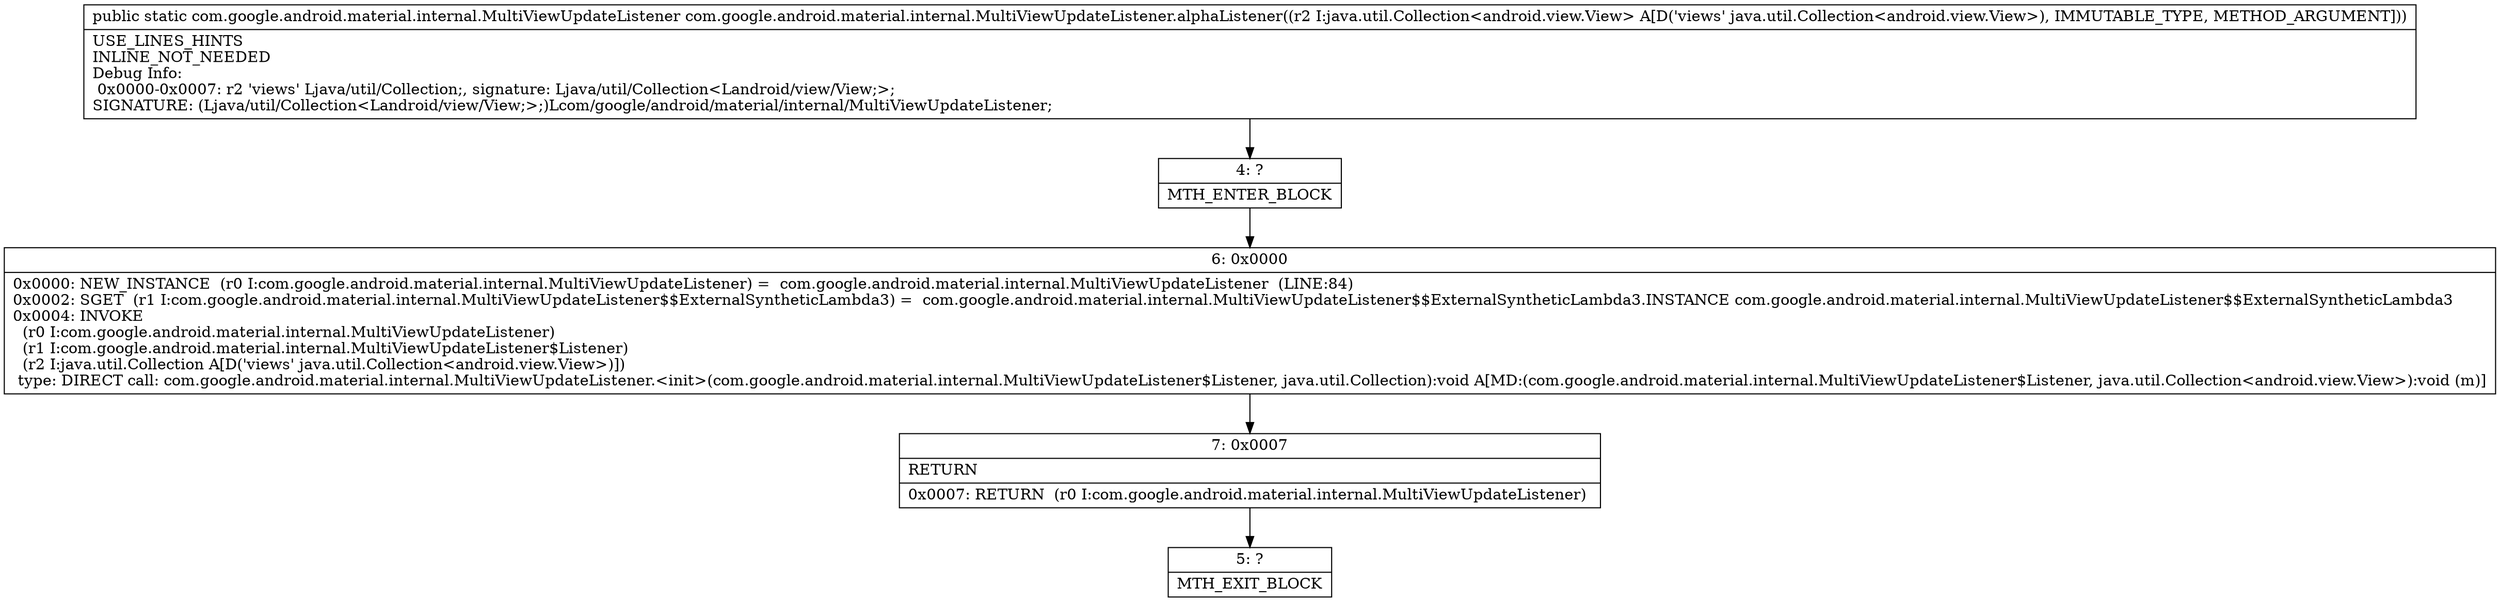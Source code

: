 digraph "CFG forcom.google.android.material.internal.MultiViewUpdateListener.alphaListener(Ljava\/util\/Collection;)Lcom\/google\/android\/material\/internal\/MultiViewUpdateListener;" {
Node_4 [shape=record,label="{4\:\ ?|MTH_ENTER_BLOCK\l}"];
Node_6 [shape=record,label="{6\:\ 0x0000|0x0000: NEW_INSTANCE  (r0 I:com.google.android.material.internal.MultiViewUpdateListener) =  com.google.android.material.internal.MultiViewUpdateListener  (LINE:84)\l0x0002: SGET  (r1 I:com.google.android.material.internal.MultiViewUpdateListener$$ExternalSyntheticLambda3) =  com.google.android.material.internal.MultiViewUpdateListener$$ExternalSyntheticLambda3.INSTANCE com.google.android.material.internal.MultiViewUpdateListener$$ExternalSyntheticLambda3 \l0x0004: INVOKE  \l  (r0 I:com.google.android.material.internal.MultiViewUpdateListener)\l  (r1 I:com.google.android.material.internal.MultiViewUpdateListener$Listener)\l  (r2 I:java.util.Collection A[D('views' java.util.Collection\<android.view.View\>)])\l type: DIRECT call: com.google.android.material.internal.MultiViewUpdateListener.\<init\>(com.google.android.material.internal.MultiViewUpdateListener$Listener, java.util.Collection):void A[MD:(com.google.android.material.internal.MultiViewUpdateListener$Listener, java.util.Collection\<android.view.View\>):void (m)]\l}"];
Node_7 [shape=record,label="{7\:\ 0x0007|RETURN\l|0x0007: RETURN  (r0 I:com.google.android.material.internal.MultiViewUpdateListener) \l}"];
Node_5 [shape=record,label="{5\:\ ?|MTH_EXIT_BLOCK\l}"];
MethodNode[shape=record,label="{public static com.google.android.material.internal.MultiViewUpdateListener com.google.android.material.internal.MultiViewUpdateListener.alphaListener((r2 I:java.util.Collection\<android.view.View\> A[D('views' java.util.Collection\<android.view.View\>), IMMUTABLE_TYPE, METHOD_ARGUMENT]))  | USE_LINES_HINTS\lINLINE_NOT_NEEDED\lDebug Info:\l  0x0000\-0x0007: r2 'views' Ljava\/util\/Collection;, signature: Ljava\/util\/Collection\<Landroid\/view\/View;\>;\lSIGNATURE: (Ljava\/util\/Collection\<Landroid\/view\/View;\>;)Lcom\/google\/android\/material\/internal\/MultiViewUpdateListener;\l}"];
MethodNode -> Node_4;Node_4 -> Node_6;
Node_6 -> Node_7;
Node_7 -> Node_5;
}

